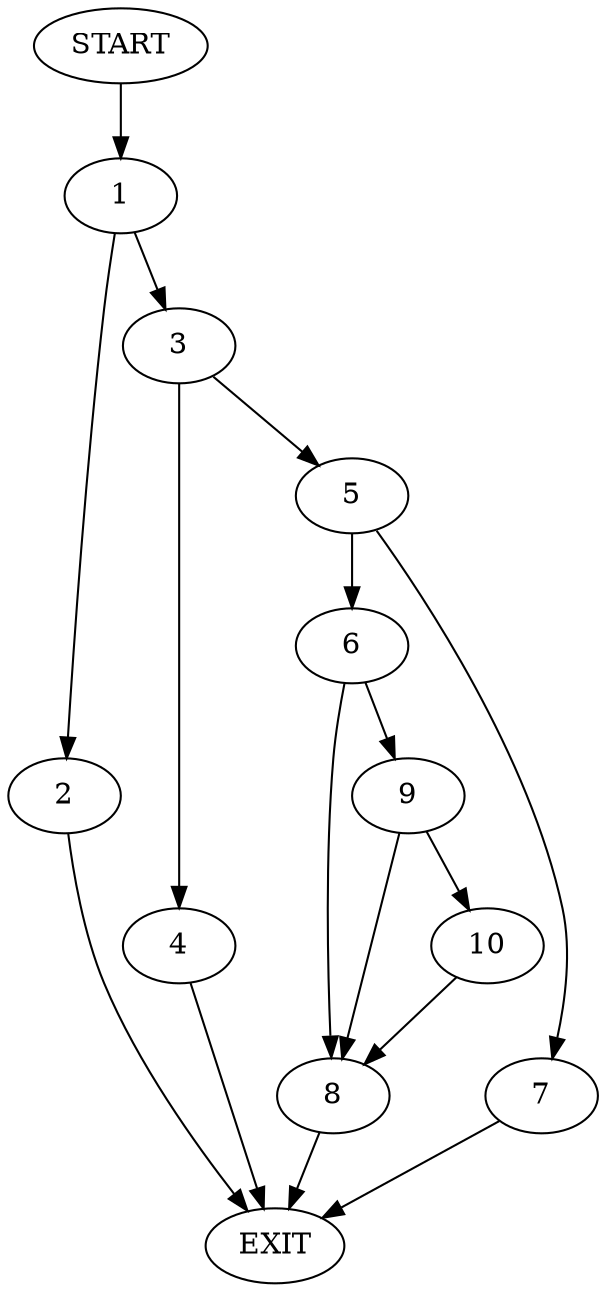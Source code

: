 digraph {
0 [label="START"]
11 [label="EXIT"]
0 -> 1
1 -> 2
1 -> 3
2 -> 11
3 -> 4
3 -> 5
4 -> 11
5 -> 6
5 -> 7
7 -> 11
6 -> 8
6 -> 9
8 -> 11
9 -> 8
9 -> 10
10 -> 8
}
